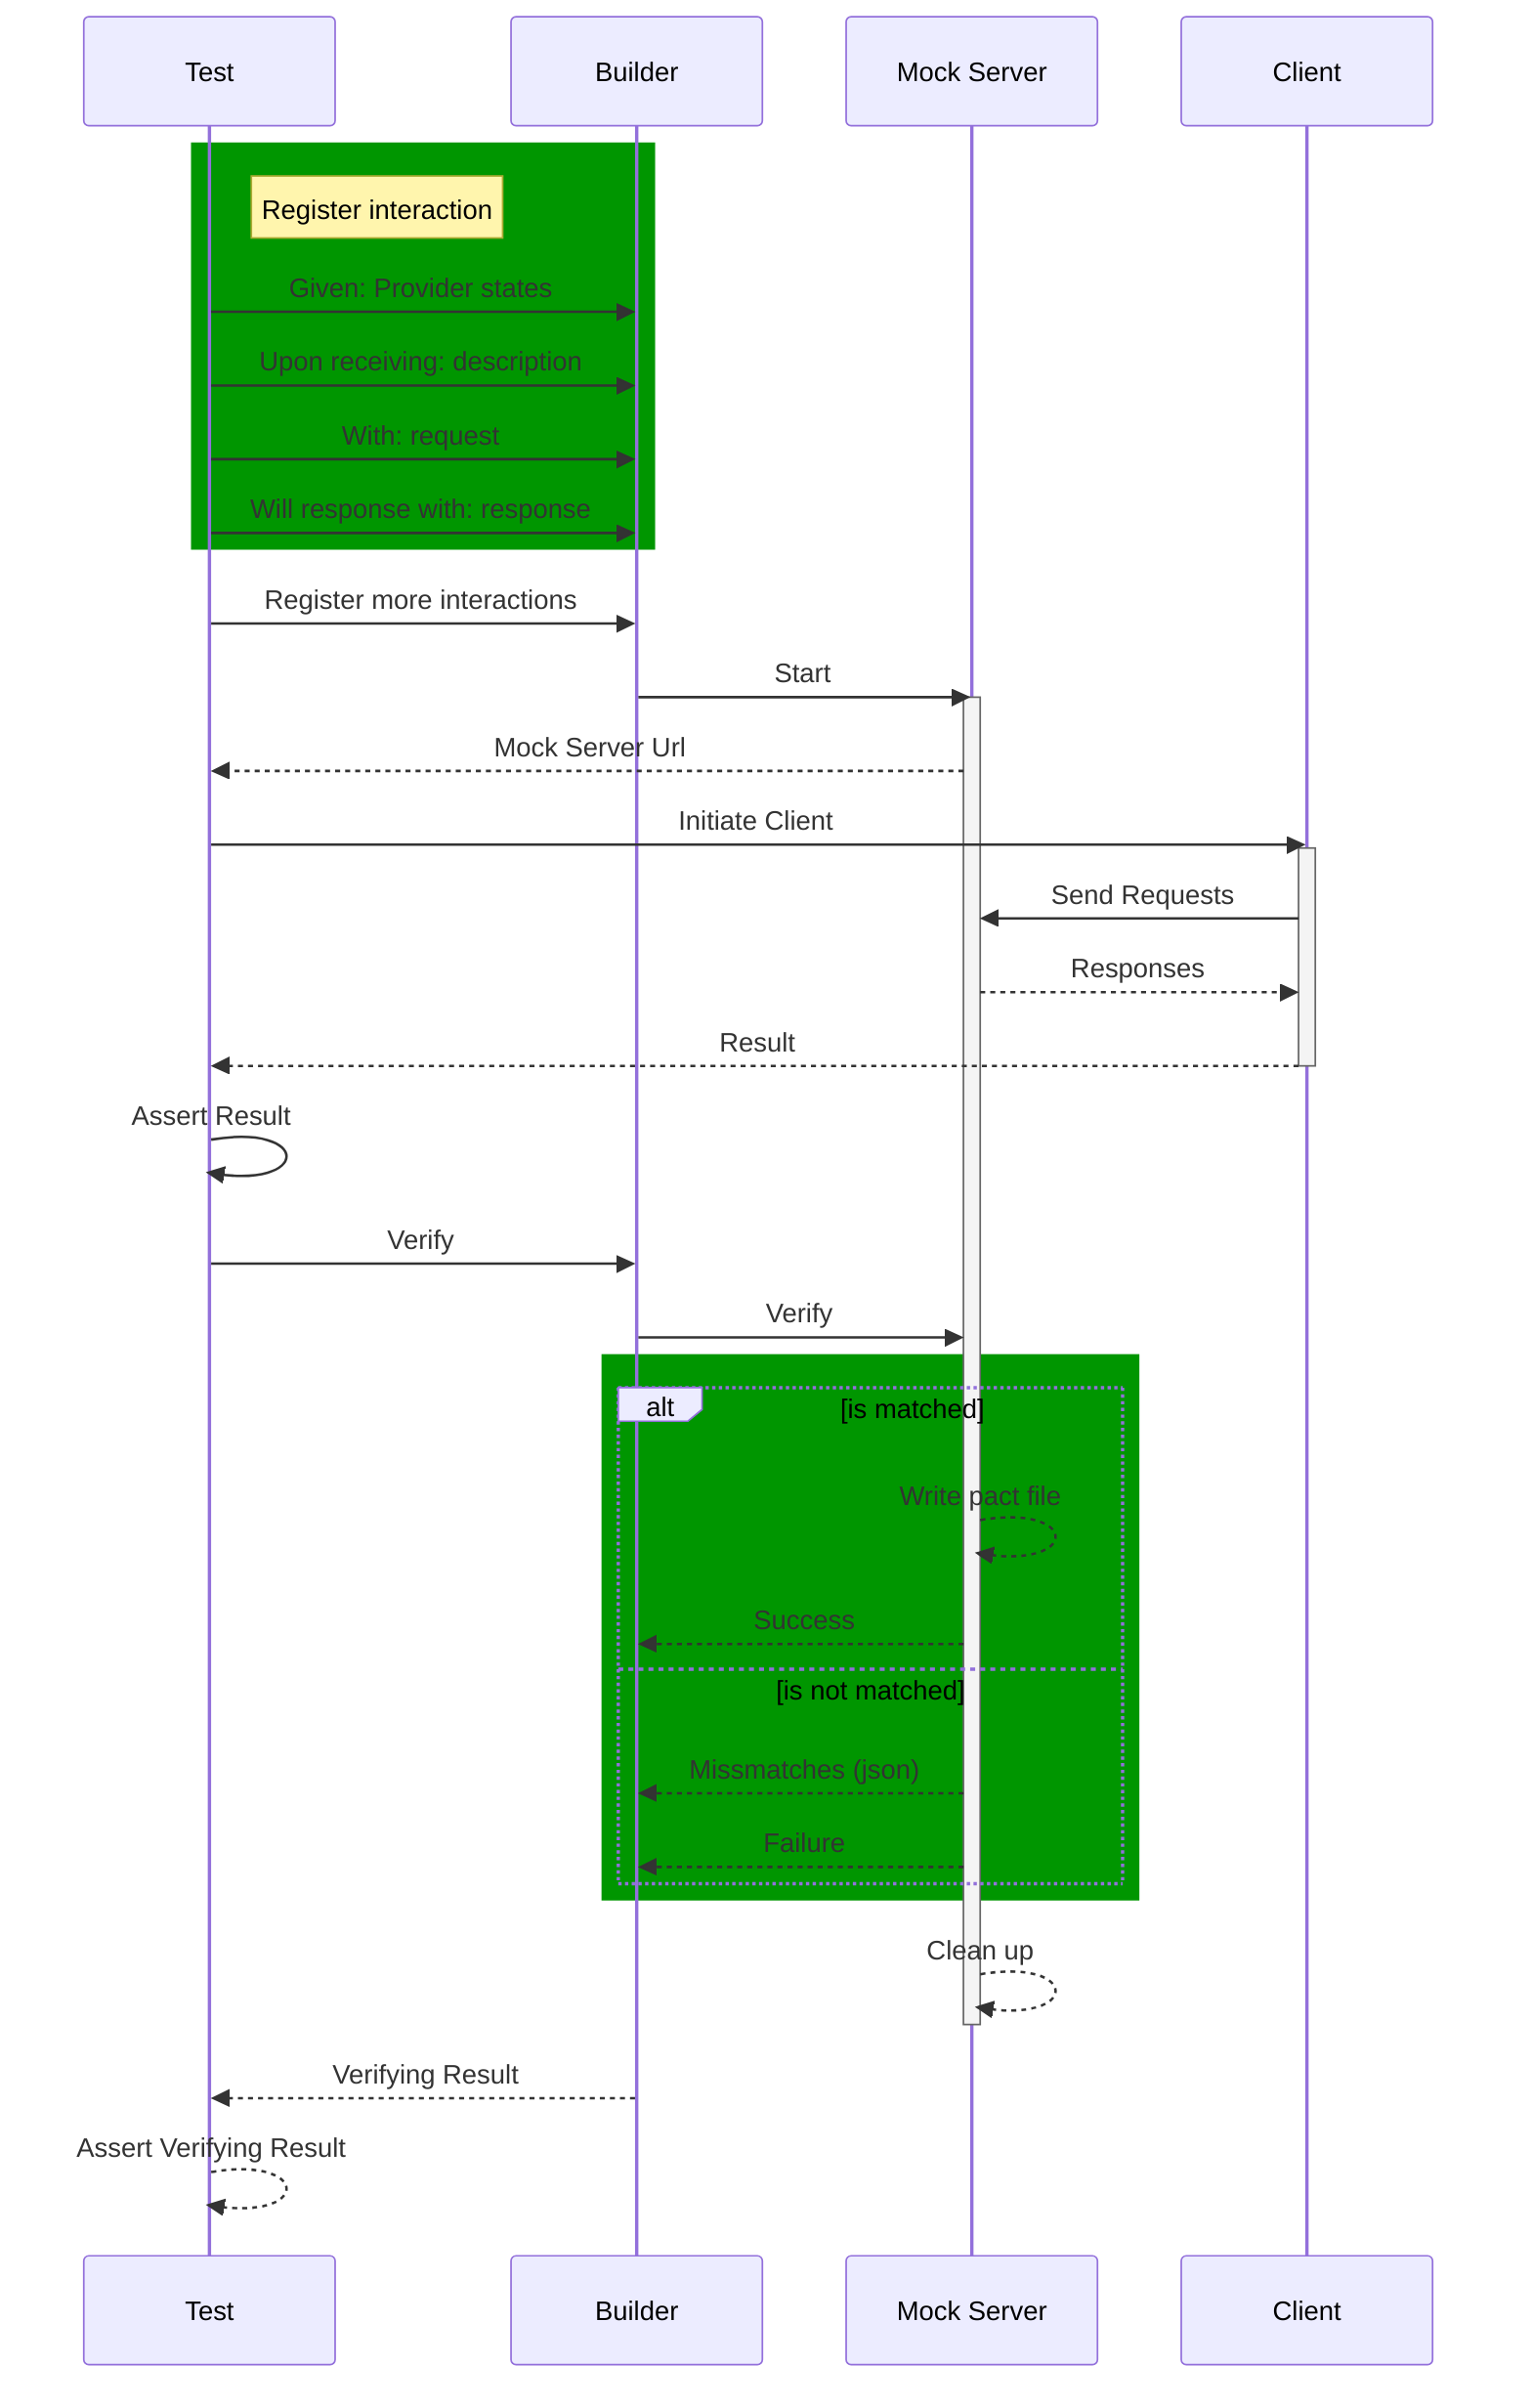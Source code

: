 sequenceDiagram
    rect rgb(0, 150, 0)
    note right of Test: Register interaction
    Test->>Builder: Given: Provider states
    Test->>Builder: Upon receiving: description
    Test->>Builder: With: request
    Test->>Builder: Will response with: response
    end
    Test->>Builder: Register more interactions
    Builder->>Mock Server: Start
    activate Mock Server
    Mock Server-->>Test: Mock Server Url
    Test->>Client: Initiate Client
    activate Client
    Client->>Mock Server: Send Requests
    Mock Server-->>Client: Responses
    Client-->>Test: Result
    deactivate Client
    Test->>Test: Assert Result
    Test->>Builder: Verify
    Builder->>Mock Server: Verify
    rect rgb(0, 150, 0)
    alt is matched
        Mock Server-->>Mock Server: Write pact file
        Mock Server-->>Builder: Success
    else is not matched
        Mock Server-->>Builder: Missmatches (json)
        Mock Server-->>Builder: Failure
    end
    end
    Mock Server-->>Mock Server: Clean up
    deactivate Mock Server
    Builder-->>Test: Verifying Result
    Test-->>Test: Assert Verifying Result